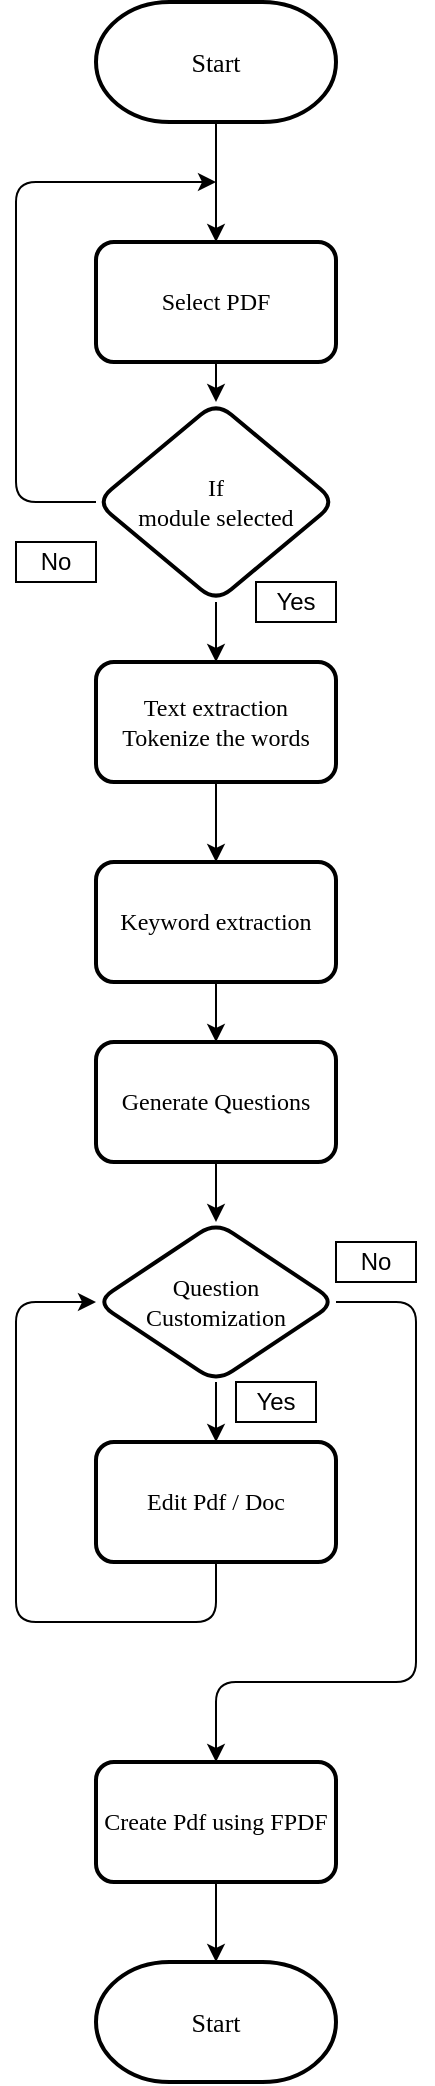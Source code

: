 <mxfile>
    <diagram id="5IpF-_OVJ95uLzy7vF4o" name="Page-1">
        <mxGraphModel dx="1220" dy="1013" grid="1" gridSize="10" guides="1" tooltips="1" connect="1" arrows="1" fold="1" page="1" pageScale="1" pageWidth="850" pageHeight="1100" math="0" shadow="0">
            <root>
                <mxCell id="0"/>
                <mxCell id="1" parent="0"/>
                <mxCell id="38" value="" style="edgeStyle=none;html=1;fontFamily=Times New Roman;fontSize=13;" parent="1" source="36" target="37" edge="1">
                    <mxGeometry relative="1" as="geometry"/>
                </mxCell>
                <mxCell id="36" value="&lt;font style=&quot;font-size: 13px;&quot;&gt;Start&lt;/font&gt;" style="strokeWidth=2;html=1;shape=mxgraph.flowchart.terminator;whiteSpace=wrap;fontFamily=Times New Roman;fontSize=12;" parent="1" vertex="1">
                    <mxGeometry x="360" y="50" width="120" height="60" as="geometry"/>
                </mxCell>
                <mxCell id="40" value="" style="edgeStyle=none;html=1;fontFamily=Times New Roman;fontSize=13;" parent="1" source="37" target="39" edge="1">
                    <mxGeometry relative="1" as="geometry"/>
                </mxCell>
                <mxCell id="37" value="Select PDF" style="rounded=1;whiteSpace=wrap;html=1;fontFamily=Times New Roman;strokeWidth=2;" parent="1" vertex="1">
                    <mxGeometry x="360" y="170" width="120" height="60" as="geometry"/>
                </mxCell>
                <mxCell id="41" style="edgeStyle=none;html=1;exitX=0;exitY=0.5;exitDx=0;exitDy=0;fontFamily=Times New Roman;fontSize=13;" parent="1" source="39" edge="1">
                    <mxGeometry relative="1" as="geometry">
                        <mxPoint x="420" y="140" as="targetPoint"/>
                        <Array as="points">
                            <mxPoint x="320" y="300"/>
                            <mxPoint x="320" y="220"/>
                            <mxPoint x="320" y="140"/>
                        </Array>
                    </mxGeometry>
                </mxCell>
                <mxCell id="43" value="" style="edgeStyle=none;html=1;fontFamily=Times New Roman;fontSize=13;" parent="1" source="39" target="42" edge="1">
                    <mxGeometry relative="1" as="geometry"/>
                </mxCell>
                <mxCell id="39" value="If&lt;br&gt;module selected" style="rhombus;whiteSpace=wrap;html=1;fontFamily=Times New Roman;rounded=1;strokeWidth=2;" parent="1" vertex="1">
                    <mxGeometry x="360" y="250" width="120" height="100" as="geometry"/>
                </mxCell>
                <mxCell id="45" value="" style="edgeStyle=none;html=1;fontFamily=Times New Roman;fontSize=13;" parent="1" source="42" target="44" edge="1">
                    <mxGeometry relative="1" as="geometry"/>
                </mxCell>
                <mxCell id="42" value="Text extraction&lt;br&gt;Tokenize the words" style="rounded=1;whiteSpace=wrap;html=1;fontFamily=Times New Roman;strokeWidth=2;" parent="1" vertex="1">
                    <mxGeometry x="360" y="380" width="120" height="60" as="geometry"/>
                </mxCell>
                <mxCell id="47" value="" style="edgeStyle=none;html=1;fontFamily=Times New Roman;fontSize=13;" parent="1" source="44" target="46" edge="1">
                    <mxGeometry relative="1" as="geometry"/>
                </mxCell>
                <mxCell id="44" value="Keyword extraction" style="whiteSpace=wrap;html=1;fontFamily=Times New Roman;rounded=1;strokeWidth=2;" parent="1" vertex="1">
                    <mxGeometry x="360" y="480" width="120" height="60" as="geometry"/>
                </mxCell>
                <mxCell id="49" value="" style="edgeStyle=none;html=1;fontFamily=Times New Roman;fontSize=13;" parent="1" source="46" target="48" edge="1">
                    <mxGeometry relative="1" as="geometry"/>
                </mxCell>
                <mxCell id="46" value="Generate Questions" style="whiteSpace=wrap;html=1;fontFamily=Times New Roman;rounded=1;strokeWidth=2;" parent="1" vertex="1">
                    <mxGeometry x="360" y="570" width="120" height="60" as="geometry"/>
                </mxCell>
                <mxCell id="51" value="" style="edgeStyle=none;html=1;fontFamily=Times New Roman;fontSize=13;" parent="1" source="48" target="50" edge="1">
                    <mxGeometry relative="1" as="geometry"/>
                </mxCell>
                <mxCell id="54" value="" style="edgeStyle=none;html=1;fontFamily=Times New Roman;fontSize=13;" parent="1" source="48" target="53" edge="1">
                    <mxGeometry relative="1" as="geometry">
                        <Array as="points">
                            <mxPoint x="520" y="700"/>
                            <mxPoint x="520" y="890"/>
                            <mxPoint x="420" y="890"/>
                        </Array>
                    </mxGeometry>
                </mxCell>
                <mxCell id="48" value="Question&lt;br&gt;Customization" style="rhombus;whiteSpace=wrap;html=1;fontFamily=Times New Roman;rounded=1;strokeWidth=2;" parent="1" vertex="1">
                    <mxGeometry x="360" y="660" width="120" height="80" as="geometry"/>
                </mxCell>
                <mxCell id="52" style="edgeStyle=none;html=1;exitX=0.5;exitY=1;exitDx=0;exitDy=0;entryX=0;entryY=0.5;entryDx=0;entryDy=0;fontFamily=Times New Roman;fontSize=13;" parent="1" source="50" target="48" edge="1">
                    <mxGeometry relative="1" as="geometry">
                        <Array as="points">
                            <mxPoint x="420" y="860"/>
                            <mxPoint x="320" y="860"/>
                            <mxPoint x="320" y="700"/>
                        </Array>
                    </mxGeometry>
                </mxCell>
                <mxCell id="50" value="Edit Pdf / Doc" style="whiteSpace=wrap;html=1;fontFamily=Times New Roman;rounded=1;strokeWidth=2;" parent="1" vertex="1">
                    <mxGeometry x="360" y="770" width="120" height="60" as="geometry"/>
                </mxCell>
                <mxCell id="56" value="" style="edgeStyle=none;html=1;fontFamily=Times New Roman;fontSize=13;" parent="1" source="53" target="55" edge="1">
                    <mxGeometry relative="1" as="geometry"/>
                </mxCell>
                <mxCell id="53" value="Create Pdf using FPDF" style="whiteSpace=wrap;html=1;fontFamily=Times New Roman;rounded=1;strokeWidth=2;" parent="1" vertex="1">
                    <mxGeometry x="360" y="930" width="120" height="60" as="geometry"/>
                </mxCell>
                <mxCell id="55" value="&lt;font style=&quot;font-size: 13px;&quot;&gt;Start&lt;/font&gt;" style="strokeWidth=2;html=1;shape=mxgraph.flowchart.terminator;whiteSpace=wrap;fontFamily=Times New Roman;fontSize=12;" parent="1" vertex="1">
                    <mxGeometry x="360" y="1030" width="120" height="60" as="geometry"/>
                </mxCell>
                <mxCell id="57" value="Yes" style="rounded=0;whiteSpace=wrap;html=1;" parent="1" vertex="1">
                    <mxGeometry x="440" y="340" width="40" height="20" as="geometry"/>
                </mxCell>
                <mxCell id="58" value="No" style="rounded=0;whiteSpace=wrap;html=1;" parent="1" vertex="1">
                    <mxGeometry x="320" y="320" width="40" height="20" as="geometry"/>
                </mxCell>
                <mxCell id="59" value="Yes" style="rounded=0;whiteSpace=wrap;html=1;" parent="1" vertex="1">
                    <mxGeometry x="430" y="740" width="40" height="20" as="geometry"/>
                </mxCell>
                <mxCell id="60" value="No" style="rounded=0;whiteSpace=wrap;html=1;" parent="1" vertex="1">
                    <mxGeometry x="480" y="670" width="40" height="20" as="geometry"/>
                </mxCell>
            </root>
        </mxGraphModel>
    </diagram>
</mxfile>
